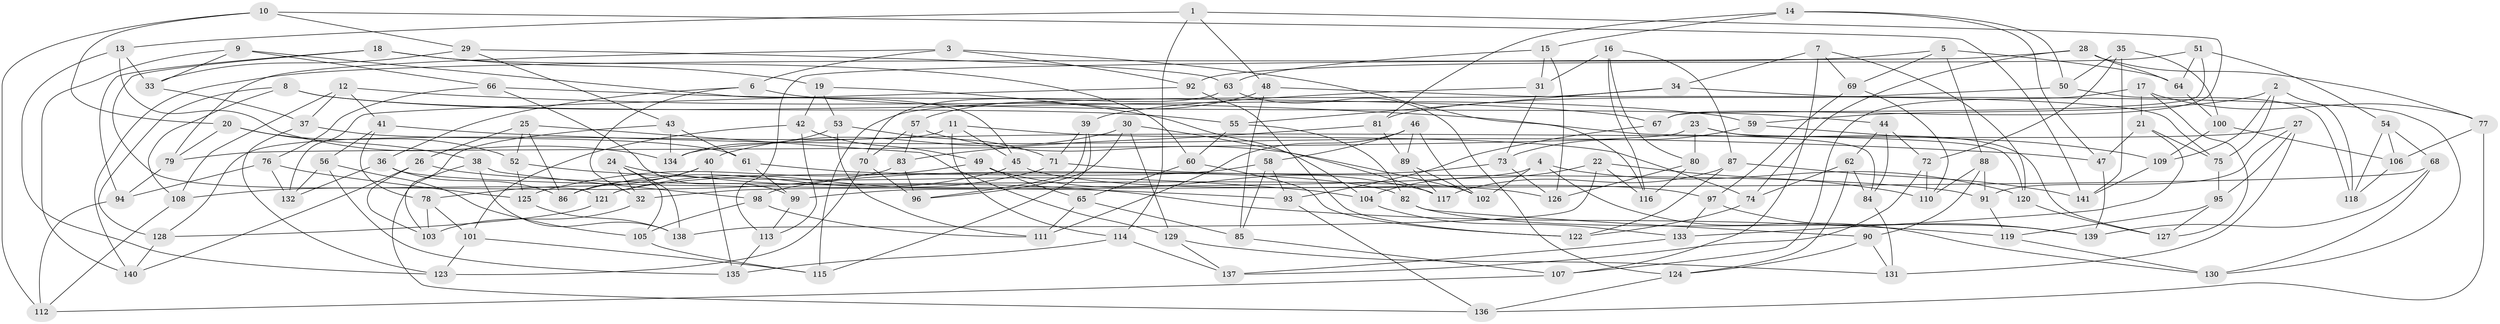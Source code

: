 // coarse degree distribution, {4: 0.6632653061224489, 5: 0.02040816326530612, 6: 0.20408163265306123, 8: 0.09183673469387756, 7: 0.01020408163265306, 3: 0.01020408163265306}
// Generated by graph-tools (version 1.1) at 2025/21/03/04/25 18:21:02]
// undirected, 141 vertices, 282 edges
graph export_dot {
graph [start="1"]
  node [color=gray90,style=filled];
  1;
  2;
  3;
  4;
  5;
  6;
  7;
  8;
  9;
  10;
  11;
  12;
  13;
  14;
  15;
  16;
  17;
  18;
  19;
  20;
  21;
  22;
  23;
  24;
  25;
  26;
  27;
  28;
  29;
  30;
  31;
  32;
  33;
  34;
  35;
  36;
  37;
  38;
  39;
  40;
  41;
  42;
  43;
  44;
  45;
  46;
  47;
  48;
  49;
  50;
  51;
  52;
  53;
  54;
  55;
  56;
  57;
  58;
  59;
  60;
  61;
  62;
  63;
  64;
  65;
  66;
  67;
  68;
  69;
  70;
  71;
  72;
  73;
  74;
  75;
  76;
  77;
  78;
  79;
  80;
  81;
  82;
  83;
  84;
  85;
  86;
  87;
  88;
  89;
  90;
  91;
  92;
  93;
  94;
  95;
  96;
  97;
  98;
  99;
  100;
  101;
  102;
  103;
  104;
  105;
  106;
  107;
  108;
  109;
  110;
  111;
  112;
  113;
  114;
  115;
  116;
  117;
  118;
  119;
  120;
  121;
  122;
  123;
  124;
  125;
  126;
  127;
  128;
  129;
  130;
  131;
  132;
  133;
  134;
  135;
  136;
  137;
  138;
  139;
  140;
  141;
  1 -- 13;
  1 -- 114;
  1 -- 67;
  1 -- 48;
  2 -- 118;
  2 -- 109;
  2 -- 75;
  2 -- 59;
  3 -- 79;
  3 -- 116;
  3 -- 6;
  3 -- 92;
  4 -- 120;
  4 -- 102;
  4 -- 130;
  4 -- 32;
  5 -- 88;
  5 -- 64;
  5 -- 140;
  5 -- 69;
  6 -- 36;
  6 -- 32;
  6 -- 44;
  7 -- 120;
  7 -- 107;
  7 -- 34;
  7 -- 69;
  8 -- 59;
  8 -- 108;
  8 -- 55;
  8 -- 128;
  9 -- 140;
  9 -- 33;
  9 -- 66;
  9 -- 45;
  10 -- 141;
  10 -- 20;
  10 -- 112;
  10 -- 29;
  11 -- 114;
  11 -- 45;
  11 -- 128;
  11 -- 74;
  12 -- 108;
  12 -- 41;
  12 -- 37;
  12 -- 84;
  13 -- 123;
  13 -- 33;
  13 -- 134;
  14 -- 15;
  14 -- 50;
  14 -- 81;
  14 -- 47;
  15 -- 63;
  15 -- 31;
  15 -- 126;
  16 -- 87;
  16 -- 116;
  16 -- 31;
  16 -- 80;
  17 -- 21;
  17 -- 77;
  17 -- 107;
  17 -- 127;
  18 -- 60;
  18 -- 121;
  18 -- 94;
  18 -- 19;
  19 -- 104;
  19 -- 53;
  19 -- 42;
  20 -- 38;
  20 -- 79;
  20 -- 52;
  21 -- 133;
  21 -- 47;
  21 -- 75;
  22 -- 110;
  22 -- 116;
  22 -- 138;
  22 -- 104;
  23 -- 80;
  23 -- 79;
  23 -- 127;
  23 -- 120;
  24 -- 138;
  24 -- 105;
  24 -- 32;
  24 -- 119;
  25 -- 52;
  25 -- 129;
  25 -- 26;
  25 -- 86;
  26 -- 103;
  26 -- 140;
  26 -- 126;
  27 -- 134;
  27 -- 95;
  27 -- 91;
  27 -- 131;
  28 -- 113;
  28 -- 74;
  28 -- 64;
  28 -- 77;
  29 -- 63;
  29 -- 33;
  29 -- 43;
  30 -- 40;
  30 -- 129;
  30 -- 117;
  30 -- 96;
  31 -- 39;
  31 -- 73;
  32 -- 103;
  33 -- 37;
  34 -- 55;
  34 -- 115;
  34 -- 130;
  35 -- 50;
  35 -- 100;
  35 -- 141;
  35 -- 72;
  36 -- 132;
  36 -- 86;
  36 -- 93;
  37 -- 123;
  37 -- 61;
  38 -- 98;
  38 -- 138;
  38 -- 136;
  39 -- 96;
  39 -- 71;
  39 -- 115;
  40 -- 135;
  40 -- 78;
  40 -- 86;
  41 -- 47;
  41 -- 78;
  41 -- 56;
  42 -- 101;
  42 -- 113;
  42 -- 49;
  43 -- 134;
  43 -- 61;
  43 -- 103;
  44 -- 62;
  44 -- 72;
  44 -- 84;
  45 -- 86;
  45 -- 97;
  46 -- 102;
  46 -- 89;
  46 -- 111;
  46 -- 58;
  47 -- 139;
  48 -- 85;
  48 -- 75;
  48 -- 57;
  49 -- 125;
  49 -- 65;
  49 -- 117;
  50 -- 81;
  50 -- 118;
  51 -- 67;
  51 -- 92;
  51 -- 64;
  51 -- 54;
  52 -- 125;
  52 -- 104;
  53 -- 111;
  53 -- 71;
  53 -- 134;
  54 -- 106;
  54 -- 118;
  54 -- 68;
  55 -- 82;
  55 -- 60;
  56 -- 132;
  56 -- 135;
  56 -- 105;
  57 -- 70;
  57 -- 83;
  57 -- 102;
  58 -- 121;
  58 -- 93;
  58 -- 85;
  59 -- 109;
  59 -- 73;
  60 -- 122;
  60 -- 65;
  61 -- 99;
  61 -- 82;
  62 -- 74;
  62 -- 84;
  62 -- 124;
  63 -- 124;
  63 -- 70;
  64 -- 100;
  65 -- 85;
  65 -- 111;
  66 -- 76;
  66 -- 67;
  66 -- 99;
  67 -- 93;
  68 -- 130;
  68 -- 139;
  68 -- 99;
  69 -- 110;
  69 -- 97;
  70 -- 123;
  70 -- 96;
  71 -- 121;
  71 -- 91;
  72 -- 110;
  72 -- 137;
  73 -- 126;
  73 -- 98;
  74 -- 122;
  75 -- 95;
  76 -- 125;
  76 -- 132;
  76 -- 94;
  77 -- 106;
  77 -- 136;
  78 -- 103;
  78 -- 101;
  79 -- 94;
  80 -- 116;
  80 -- 126;
  81 -- 83;
  81 -- 89;
  82 -- 90;
  82 -- 139;
  83 -- 96;
  83 -- 108;
  84 -- 131;
  85 -- 107;
  87 -- 141;
  87 -- 122;
  87 -- 117;
  88 -- 91;
  88 -- 110;
  88 -- 90;
  89 -- 117;
  89 -- 102;
  90 -- 124;
  90 -- 131;
  91 -- 119;
  92 -- 132;
  92 -- 122;
  93 -- 136;
  94 -- 112;
  95 -- 127;
  95 -- 119;
  97 -- 133;
  97 -- 139;
  98 -- 105;
  98 -- 111;
  99 -- 113;
  100 -- 106;
  100 -- 109;
  101 -- 123;
  101 -- 115;
  104 -- 133;
  105 -- 115;
  106 -- 118;
  107 -- 112;
  108 -- 112;
  109 -- 141;
  113 -- 135;
  114 -- 135;
  114 -- 137;
  119 -- 130;
  120 -- 127;
  121 -- 128;
  124 -- 136;
  125 -- 138;
  128 -- 140;
  129 -- 137;
  129 -- 131;
  133 -- 137;
}
